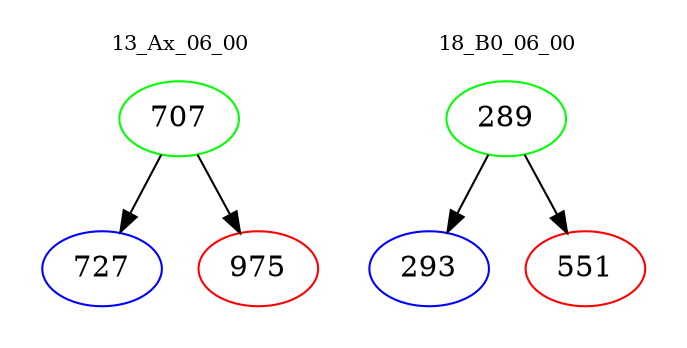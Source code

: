 digraph{
subgraph cluster_0 {
color = white
label = "13_Ax_06_00";
fontsize=10;
T0_707 [label="707", color="green"]
T0_707 -> T0_727 [color="black"]
T0_727 [label="727", color="blue"]
T0_707 -> T0_975 [color="black"]
T0_975 [label="975", color="red"]
}
subgraph cluster_1 {
color = white
label = "18_B0_06_00";
fontsize=10;
T1_289 [label="289", color="green"]
T1_289 -> T1_293 [color="black"]
T1_293 [label="293", color="blue"]
T1_289 -> T1_551 [color="black"]
T1_551 [label="551", color="red"]
}
}
